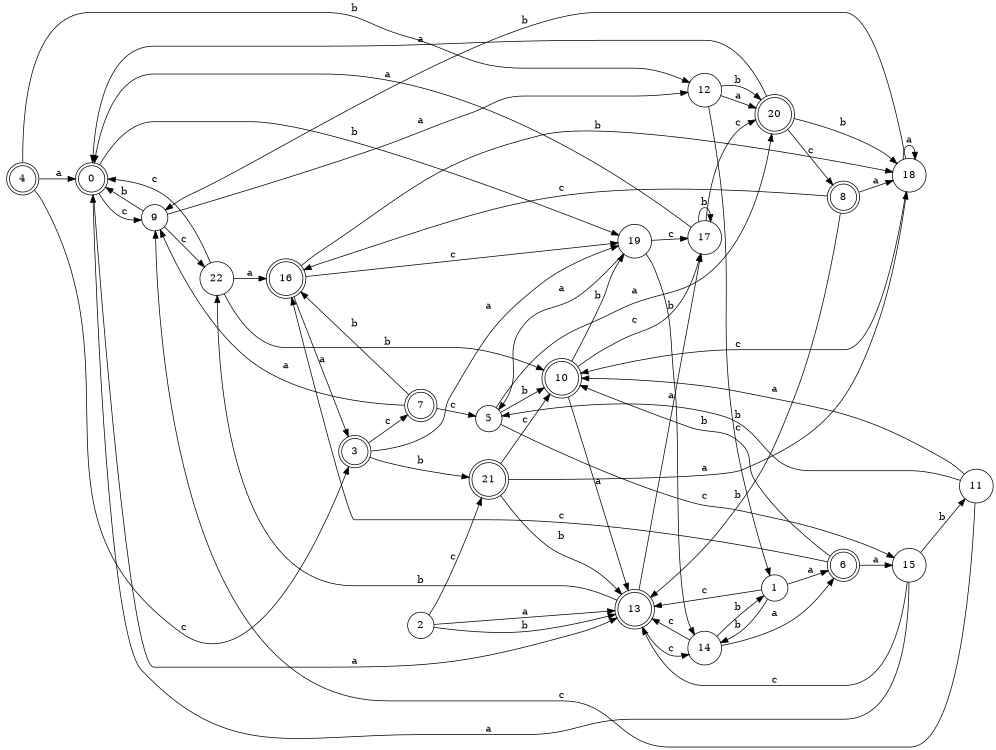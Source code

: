 digraph n19_8 {
__start0 [label="" shape="none"];

rankdir=LR;
size="8,5";

s0 [style="rounded,filled", color="black", fillcolor="white" shape="doublecircle", label="0"];
s1 [style="filled", color="black", fillcolor="white" shape="circle", label="1"];
s2 [style="filled", color="black", fillcolor="white" shape="circle", label="2"];
s3 [style="rounded,filled", color="black", fillcolor="white" shape="doublecircle", label="3"];
s4 [style="rounded,filled", color="black", fillcolor="white" shape="doublecircle", label="4"];
s5 [style="filled", color="black", fillcolor="white" shape="circle", label="5"];
s6 [style="rounded,filled", color="black", fillcolor="white" shape="doublecircle", label="6"];
s7 [style="rounded,filled", color="black", fillcolor="white" shape="doublecircle", label="7"];
s8 [style="rounded,filled", color="black", fillcolor="white" shape="doublecircle", label="8"];
s9 [style="filled", color="black", fillcolor="white" shape="circle", label="9"];
s10 [style="rounded,filled", color="black", fillcolor="white" shape="doublecircle", label="10"];
s11 [style="filled", color="black", fillcolor="white" shape="circle", label="11"];
s12 [style="filled", color="black", fillcolor="white" shape="circle", label="12"];
s13 [style="rounded,filled", color="black", fillcolor="white" shape="doublecircle", label="13"];
s14 [style="filled", color="black", fillcolor="white" shape="circle", label="14"];
s15 [style="filled", color="black", fillcolor="white" shape="circle", label="15"];
s16 [style="rounded,filled", color="black", fillcolor="white" shape="doublecircle", label="16"];
s17 [style="filled", color="black", fillcolor="white" shape="circle", label="17"];
s18 [style="filled", color="black", fillcolor="white" shape="circle", label="18"];
s19 [style="filled", color="black", fillcolor="white" shape="circle", label="19"];
s20 [style="rounded,filled", color="black", fillcolor="white" shape="doublecircle", label="20"];
s21 [style="rounded,filled", color="black", fillcolor="white" shape="doublecircle", label="21"];
s22 [style="filled", color="black", fillcolor="white" shape="circle", label="22"];
s0 -> s13 [label="a"];
s0 -> s19 [label="b"];
s0 -> s9 [label="c"];
s1 -> s6 [label="a"];
s1 -> s14 [label="b"];
s1 -> s13 [label="c"];
s2 -> s13 [label="a"];
s2 -> s13 [label="b"];
s2 -> s21 [label="c"];
s3 -> s19 [label="a"];
s3 -> s21 [label="b"];
s3 -> s7 [label="c"];
s4 -> s0 [label="a"];
s4 -> s12 [label="b"];
s4 -> s3 [label="c"];
s5 -> s20 [label="a"];
s5 -> s10 [label="b"];
s5 -> s15 [label="c"];
s6 -> s15 [label="a"];
s6 -> s10 [label="b"];
s6 -> s16 [label="c"];
s7 -> s9 [label="a"];
s7 -> s16 [label="b"];
s7 -> s5 [label="c"];
s8 -> s18 [label="a"];
s8 -> s13 [label="b"];
s8 -> s16 [label="c"];
s9 -> s12 [label="a"];
s9 -> s0 [label="b"];
s9 -> s22 [label="c"];
s10 -> s13 [label="a"];
s10 -> s19 [label="b"];
s10 -> s17 [label="c"];
s11 -> s10 [label="a"];
s11 -> s5 [label="b"];
s11 -> s9 [label="c"];
s12 -> s20 [label="a"];
s12 -> s20 [label="b"];
s12 -> s1 [label="c"];
s13 -> s17 [label="a"];
s13 -> s22 [label="b"];
s13 -> s14 [label="c"];
s14 -> s6 [label="a"];
s14 -> s1 [label="b"];
s14 -> s13 [label="c"];
s15 -> s0 [label="a"];
s15 -> s11 [label="b"];
s15 -> s13 [label="c"];
s16 -> s3 [label="a"];
s16 -> s18 [label="b"];
s16 -> s19 [label="c"];
s17 -> s0 [label="a"];
s17 -> s17 [label="b"];
s17 -> s20 [label="c"];
s18 -> s18 [label="a"];
s18 -> s9 [label="b"];
s18 -> s10 [label="c"];
s19 -> s5 [label="a"];
s19 -> s14 [label="b"];
s19 -> s17 [label="c"];
s20 -> s0 [label="a"];
s20 -> s18 [label="b"];
s20 -> s8 [label="c"];
s21 -> s18 [label="a"];
s21 -> s13 [label="b"];
s21 -> s10 [label="c"];
s22 -> s16 [label="a"];
s22 -> s10 [label="b"];
s22 -> s0 [label="c"];

}